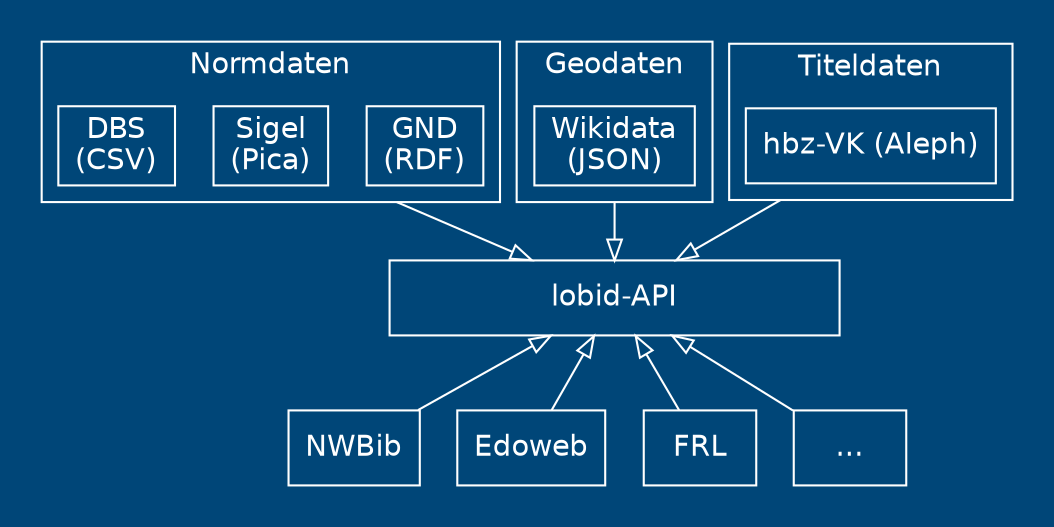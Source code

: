 digraph data {
	compound=true
	node[shape=box color=white fontcolor=white fontname=helvetica]
	graph [bgcolor="#004678" color=white fontcolor=white fontname=helvetica]
	edge[color=white fontcolor=white fontname=helvetica]
	edge[arrowhead=empty arrowtail=empty]
	rankdir=TD
	splines=false
	
	subgraph cluster_1{
	style=invis
	
	/*
	subgraph cluster_libs{
		style=invis
		libs [label="Libraries"]
	}
	*/
	
	subgraph cluster_title{
		style=solid
		label="Titeldaten"
		union [label="hbz-VK (Aleph)"]
	}
	
	subgraph cluster_geo{
		style=solid
		label="Geodaten"
		wikidata[label="Wikidata\n(JSON)"]
	}
	
	subgraph cluster_auth{
		style=solid
		label="Normdaten"
		gnd[label="GND\n(RDF)"]
		sigel[label="Sigel\n(Pica)"]
		dbs[label="DBS\n(CSV)"]
	}
	
	
	
	api[label="lobid-API" width=3]
	
	//libs->union[lhead=cluster_title]
	//libs->sigel[lhead=cluster_auth]
	
	wikidata->api[ltail=cluster_geo]
	sigel->api[ltail=cluster_auth]
	union->api[ltail=cluster_title]
	
	app1[label="NWBib"]
	app2[label="Edoweb"]
	app3[label="FRL"]
	app4[label="..."]
	
	api->app1[dir=back]
	api->app2[dir=back]
	api->app3[dir=back]
	api->app4[dir=back]
	}
} 